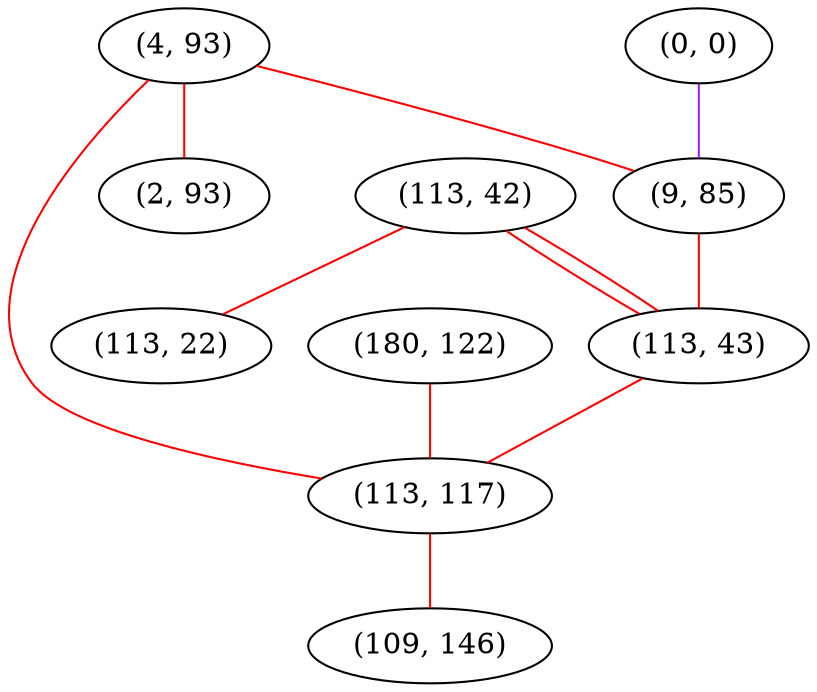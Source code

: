 graph "" {
"(4, 93)";
"(180, 122)";
"(2, 93)";
"(0, 0)";
"(113, 42)";
"(9, 85)";
"(113, 43)";
"(113, 117)";
"(109, 146)";
"(113, 22)";
"(4, 93)" -- "(113, 117)"  [color=red, key=0, weight=1];
"(4, 93)" -- "(2, 93)"  [color=red, key=0, weight=1];
"(4, 93)" -- "(9, 85)"  [color=red, key=0, weight=1];
"(180, 122)" -- "(113, 117)"  [color=red, key=0, weight=1];
"(0, 0)" -- "(9, 85)"  [color=purple, key=0, weight=4];
"(113, 42)" -- "(113, 43)"  [color=red, key=0, weight=1];
"(113, 42)" -- "(113, 43)"  [color=red, key=1, weight=1];
"(113, 42)" -- "(113, 22)"  [color=red, key=0, weight=1];
"(9, 85)" -- "(113, 43)"  [color=red, key=0, weight=1];
"(113, 43)" -- "(113, 117)"  [color=red, key=0, weight=1];
"(113, 117)" -- "(109, 146)"  [color=red, key=0, weight=1];
}
